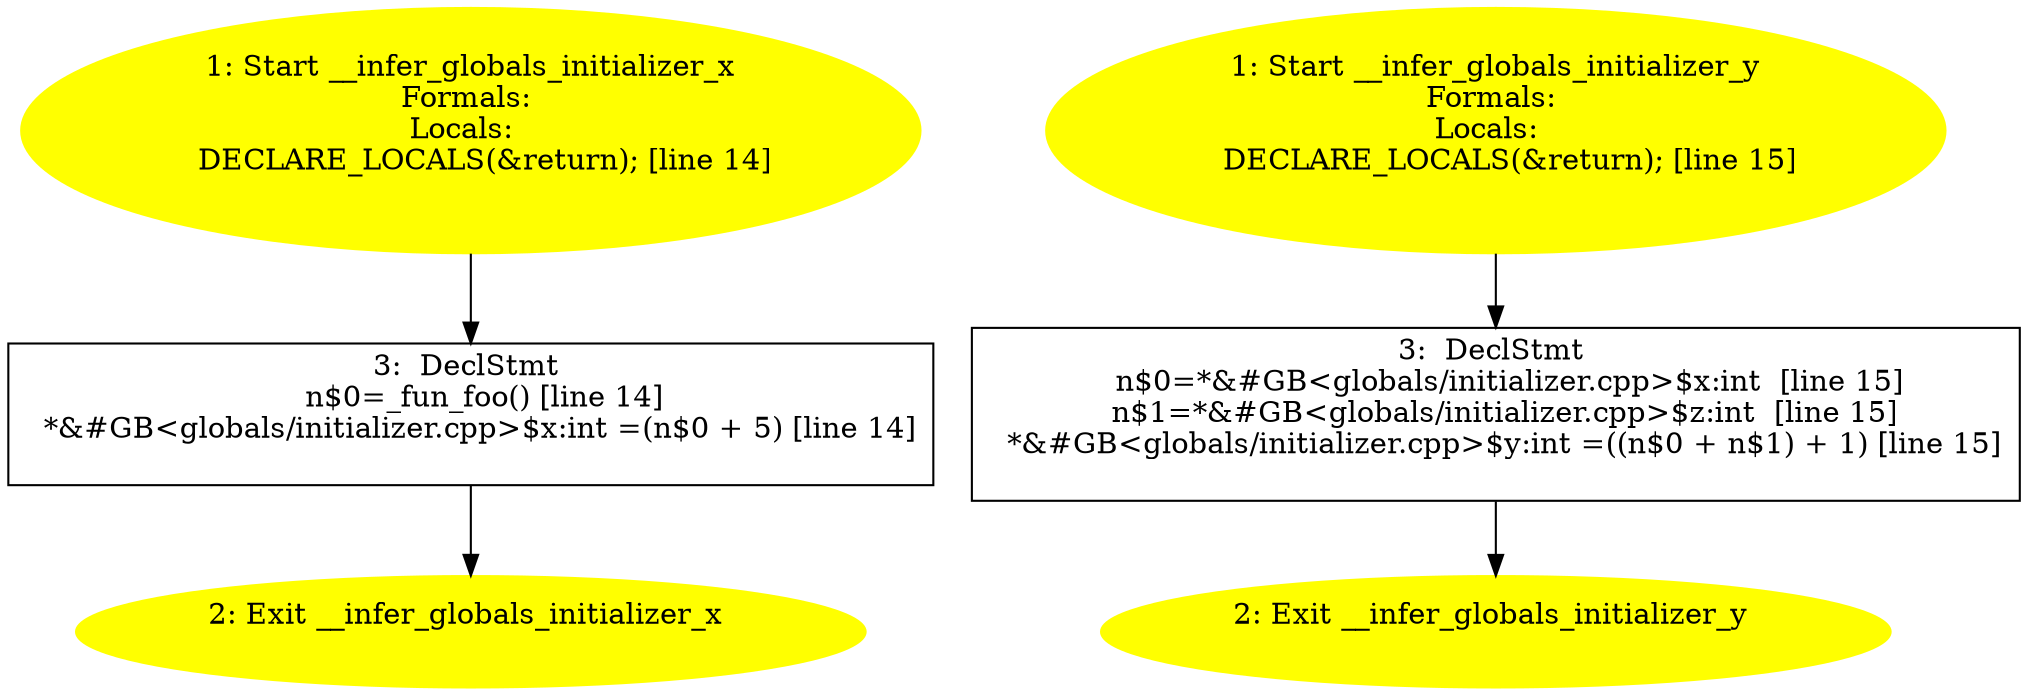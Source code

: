 /* @generated */
digraph iCFG {
"__infer_globals_initializer_x.90ed5779794b6c6f0b00544949bb1047_3" [label="3:  DeclStmt \n   n$0=_fun_foo() [line 14]\n  *&#GB<globals/initializer.cpp>$x:int =(n$0 + 5) [line 14]\n " shape="box"]
	

	 "__infer_globals_initializer_x.90ed5779794b6c6f0b00544949bb1047_3" -> "__infer_globals_initializer_x.90ed5779794b6c6f0b00544949bb1047_2" ;
"__infer_globals_initializer_x.90ed5779794b6c6f0b00544949bb1047_2" [label="2: Exit __infer_globals_initializer_x \n  " color=yellow style=filled]
	

"__infer_globals_initializer_x.90ed5779794b6c6f0b00544949bb1047_1" [label="1: Start __infer_globals_initializer_x\nFormals: \nLocals:  \n   DECLARE_LOCALS(&return); [line 14]\n " color=yellow style=filled]
	

	 "__infer_globals_initializer_x.90ed5779794b6c6f0b00544949bb1047_1" -> "__infer_globals_initializer_x.90ed5779794b6c6f0b00544949bb1047_3" ;
"__infer_globals_initializer_y.0ea250be2dd991733c9131c53abc3c54_3" [label="3:  DeclStmt \n   n$0=*&#GB<globals/initializer.cpp>$x:int  [line 15]\n  n$1=*&#GB<globals/initializer.cpp>$z:int  [line 15]\n  *&#GB<globals/initializer.cpp>$y:int =((n$0 + n$1) + 1) [line 15]\n " shape="box"]
	

	 "__infer_globals_initializer_y.0ea250be2dd991733c9131c53abc3c54_3" -> "__infer_globals_initializer_y.0ea250be2dd991733c9131c53abc3c54_2" ;
"__infer_globals_initializer_y.0ea250be2dd991733c9131c53abc3c54_2" [label="2: Exit __infer_globals_initializer_y \n  " color=yellow style=filled]
	

"__infer_globals_initializer_y.0ea250be2dd991733c9131c53abc3c54_1" [label="1: Start __infer_globals_initializer_y\nFormals: \nLocals:  \n   DECLARE_LOCALS(&return); [line 15]\n " color=yellow style=filled]
	

	 "__infer_globals_initializer_y.0ea250be2dd991733c9131c53abc3c54_1" -> "__infer_globals_initializer_y.0ea250be2dd991733c9131c53abc3c54_3" ;
}
